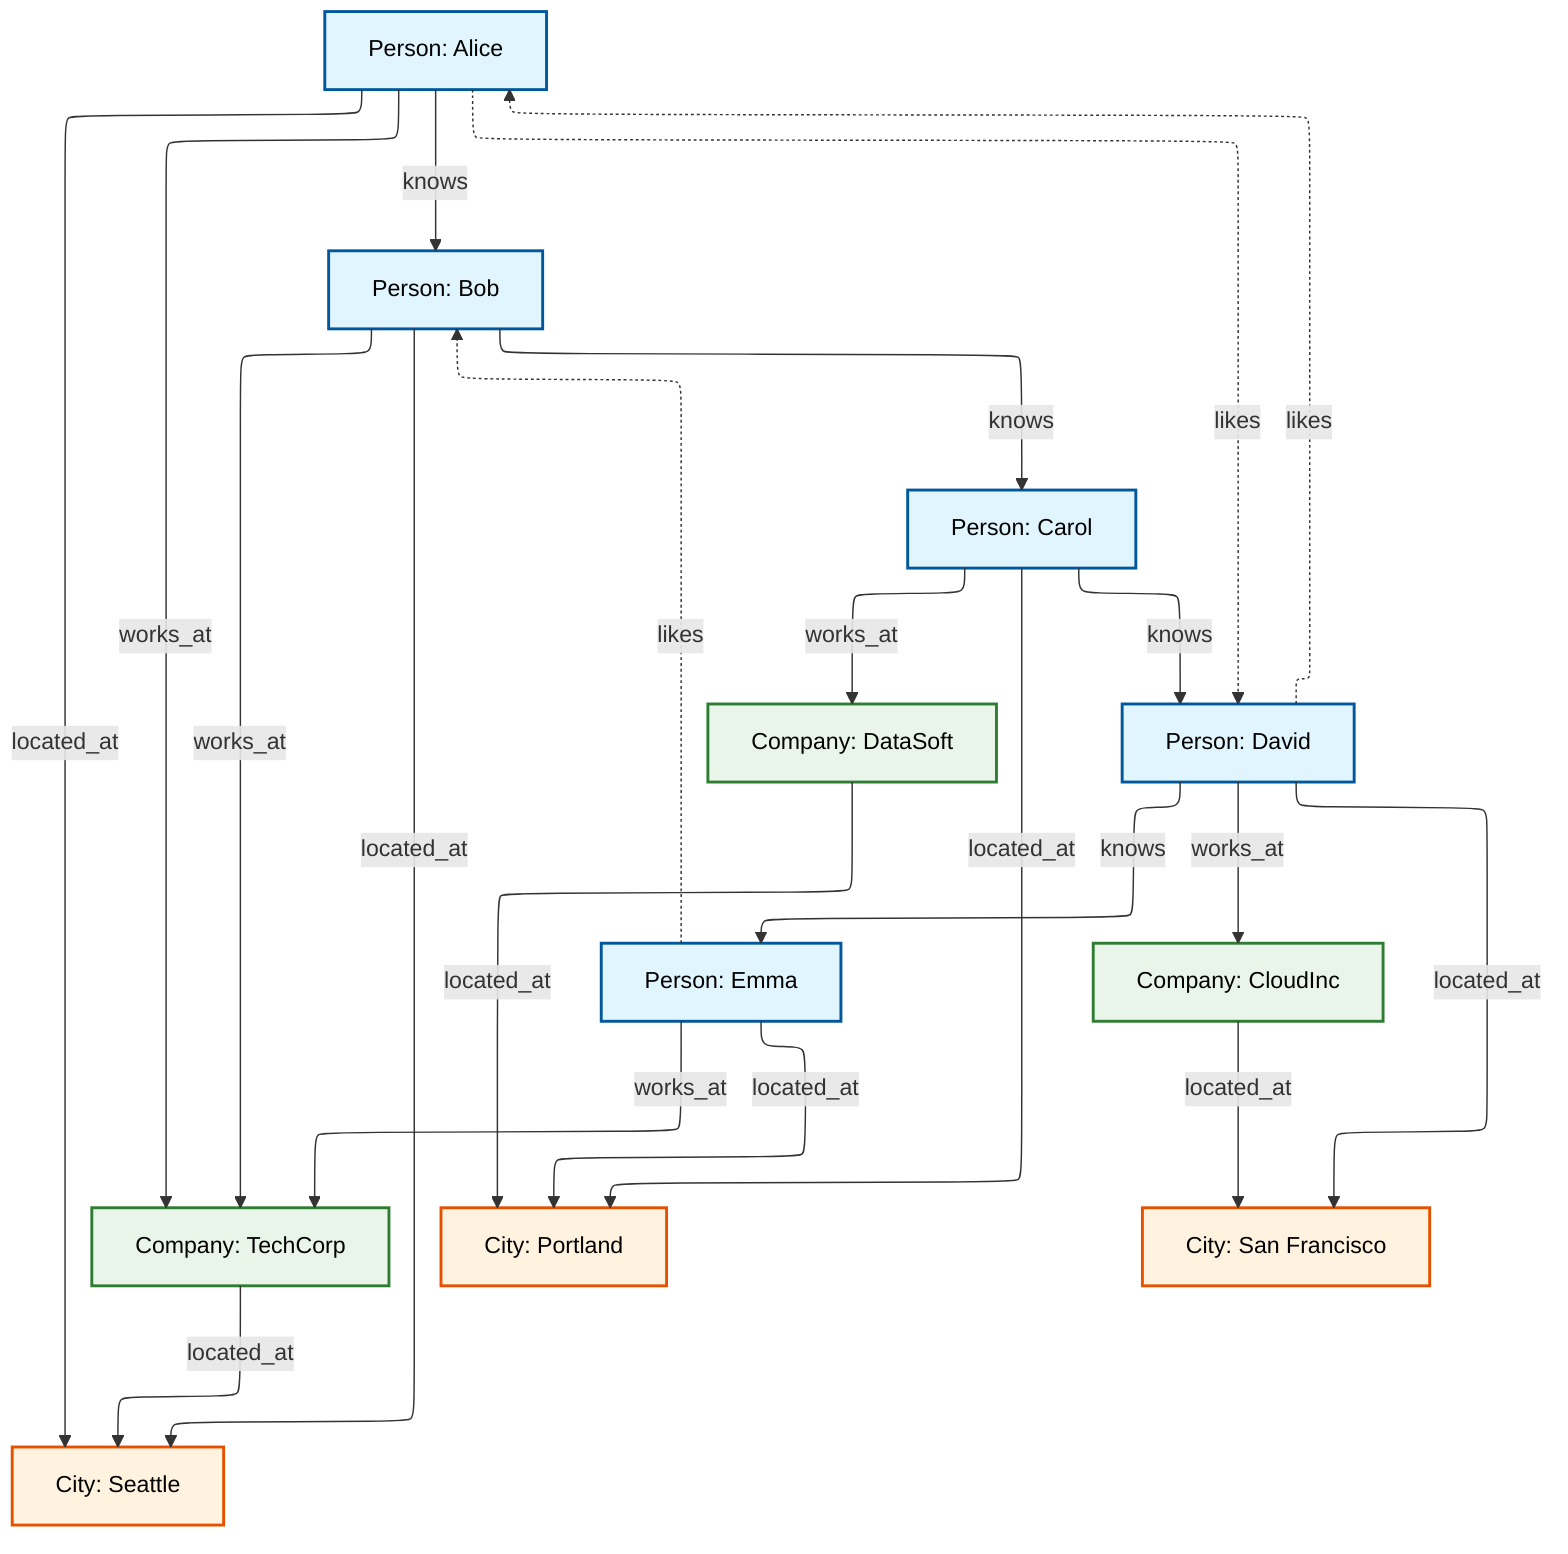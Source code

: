 %%{ init: { 'flowchart': {'defaultRenderer': 'elk' } } }%%
graph TD
    %% Person nodes (light blue)
    Alice[Person: Alice] 
    Bob[Person: Bob]
    Carol[Person: Carol] 
    David[Person: David]
    Emma[Person: Emma]
    
    %% Company nodes (light green)
    TechCorp[Company: TechCorp]
    DataSoft[Company: DataSoft]
    CloudInc[Company: CloudInc]
    
    %% City nodes (light orange)
    Seattle[City: Seattle]
    Portland[City: Portland] 
    SanFrancisco[City: San Francisco]
    
    %% Employment relationships
    Alice -->|works_at| TechCorp
    Bob -->|works_at| TechCorp
    Emma -->|works_at| TechCorp
    Carol -->|works_at| DataSoft
    David -->|works_at| CloudInc
    
    %% Location relationships - People
    Alice -->|located_at| Seattle
    Bob -->|located_at| Seattle
    Carol -->|located_at| Portland
    David -->|located_at| SanFrancisco
    Emma -->|located_at| Portland
    
    %% Location relationships - Companies
    TechCorp -->|located_at| Seattle
    DataSoft -->|located_at| Portland
    CloudInc -->|located_at| SanFrancisco
    
    %% Social relationships
    Alice -->|knows| Bob
    Bob -->|knows| Carol
    Carol -->|knows| David
    David -->|knows| Emma
    
    %% Likes relationships
    Alice -.->|likes| David
    David -.->|likes| Alice
    Emma -.->|likes| Bob
    
    %% Node styling by type
    classDef personStyle fill:#E1F5FE,stroke:#01579B,stroke-width:2px,color:#000
    classDef companyStyle fill:#E8F5E8,stroke:#2E7D32,stroke-width:2px,color:#000  
    classDef cityStyle fill:#FFF3E0,stroke:#E65100,stroke-width:2px,color:#000
    
    class Alice,Bob,Carol,David,Emma personStyle
    class TechCorp,DataSoft,CloudInc companyStyle
    class Seattle,Portland,SanFrancisco cityStyle